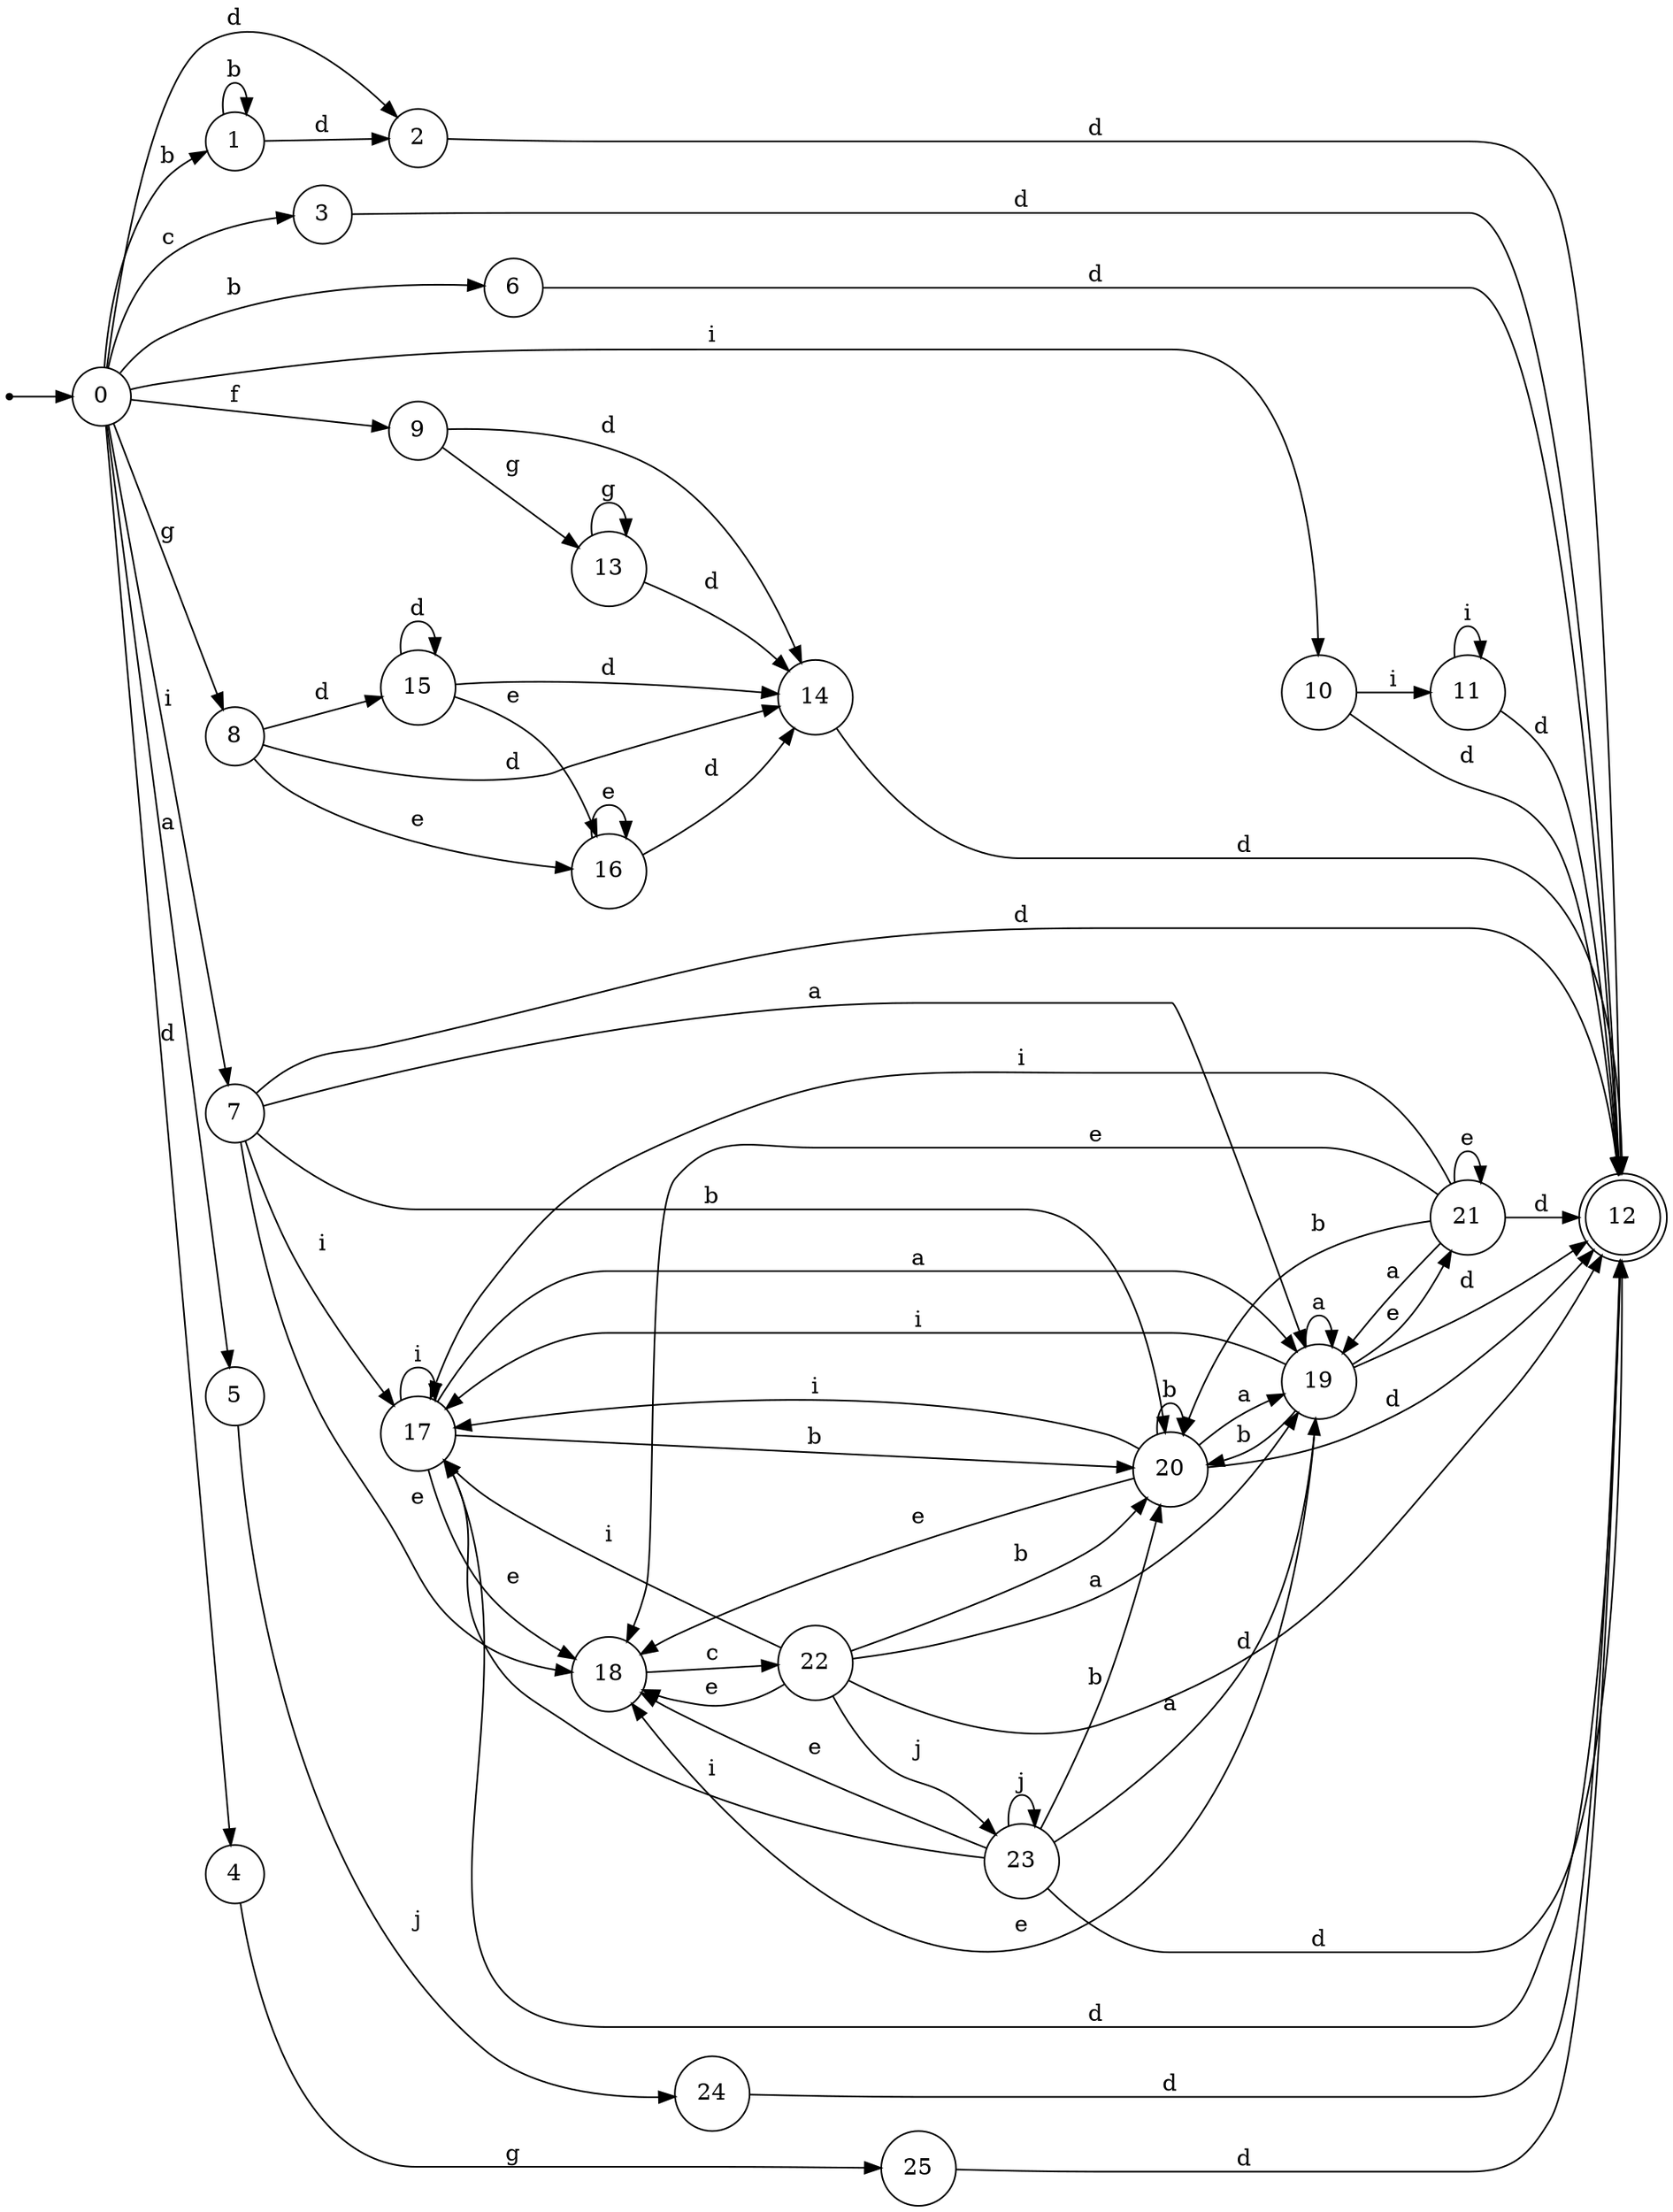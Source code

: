 digraph finite_state_machine {
rankdir=LR;
size="20,20";
node [shape = point]; "dummy0"
node [shape = circle]; "0";
"dummy0" -> "0";
node [shape = circle]; "1";
node [shape = circle]; "2";
node [shape = circle]; "3";
node [shape = circle]; "4";
node [shape = circle]; "5";
node [shape = circle]; "6";
node [shape = circle]; "7";
node [shape = circle]; "8";
node [shape = circle]; "9";
node [shape = circle]; "10";
node [shape = circle]; "11";
node [shape = doublecircle]; "12";node [shape = circle]; "13";
node [shape = circle]; "14";
node [shape = circle]; "15";
node [shape = circle]; "16";
node [shape = circle]; "17";
node [shape = circle]; "18";
node [shape = circle]; "19";
node [shape = circle]; "20";
node [shape = circle]; "21";
node [shape = circle]; "22";
node [shape = circle]; "23";
node [shape = circle]; "24";
node [shape = circle]; "25";
"0" -> "1" [label = "b"];
 "0" -> "6" [label = "b"];
 "0" -> "2" [label = "d"];
 "0" -> "4" [label = "d"];
 "0" -> "3" [label = "c"];
 "0" -> "5" [label = "a"];
 "0" -> "10" [label = "i"];
 "0" -> "7" [label = "i"];
 "0" -> "8" [label = "g"];
 "0" -> "9" [label = "f"];
 "10" -> "11" [label = "i"];
 "10" -> "12" [label = "d"];
 "11" -> "11" [label = "i"];
 "11" -> "12" [label = "d"];
 "9" -> "13" [label = "g"];
 "9" -> "14" [label = "d"];
 "14" -> "12" [label = "d"];
 "13" -> "13" [label = "g"];
 "13" -> "14" [label = "d"];
 "8" -> "14" [label = "d"];
 "8" -> "15" [label = "d"];
 "8" -> "16" [label = "e"];
 "16" -> "16" [label = "e"];
 "16" -> "14" [label = "d"];
 "15" -> "14" [label = "d"];
 "15" -> "15" [label = "d"];
 "15" -> "16" [label = "e"];
 "7" -> "17" [label = "i"];
 "7" -> "18" [label = "e"];
 "7" -> "19" [label = "a"];
 "7" -> "20" [label = "b"];
 "7" -> "12" [label = "d"];
 "20" -> "20" [label = "b"];
 "20" -> "17" [label = "i"];
 "20" -> "18" [label = "e"];
 "20" -> "19" [label = "a"];
 "20" -> "12" [label = "d"];
 "19" -> "19" [label = "a"];
 "19" -> "18" [label = "e"];
 "19" -> "21" [label = "e"];
 "19" -> "17" [label = "i"];
 "19" -> "20" [label = "b"];
 "19" -> "12" [label = "d"];
 "21" -> "18" [label = "e"];
 "21" -> "21" [label = "e"];
 "21" -> "19" [label = "a"];
 "21" -> "17" [label = "i"];
 "21" -> "20" [label = "b"];
 "21" -> "12" [label = "d"];
 "18" -> "22" [label = "c"];
 "22" -> "18" [label = "e"];
 "22" -> "23" [label = "j"];
 "22" -> "17" [label = "i"];
 "22" -> "19" [label = "a"];
 "22" -> "20" [label = "b"];
 "22" -> "12" [label = "d"];
 "23" -> "23" [label = "j"];
 "23" -> "18" [label = "e"];
 "23" -> "17" [label = "i"];
 "23" -> "19" [label = "a"];
 "23" -> "20" [label = "b"];
 "23" -> "12" [label = "d"];
 "17" -> "17" [label = "i"];
 "17" -> "18" [label = "e"];
 "17" -> "19" [label = "a"];
 "17" -> "20" [label = "b"];
 "17" -> "12" [label = "d"];
 "6" -> "12" [label = "d"];
 "5" -> "24" [label = "j"];
 "24" -> "12" [label = "d"];
 "4" -> "25" [label = "g"];
 "25" -> "12" [label = "d"];
 "3" -> "12" [label = "d"];
 "2" -> "12" [label = "d"];
 "1" -> "1" [label = "b"];
 "1" -> "2" [label = "d"];
 }
